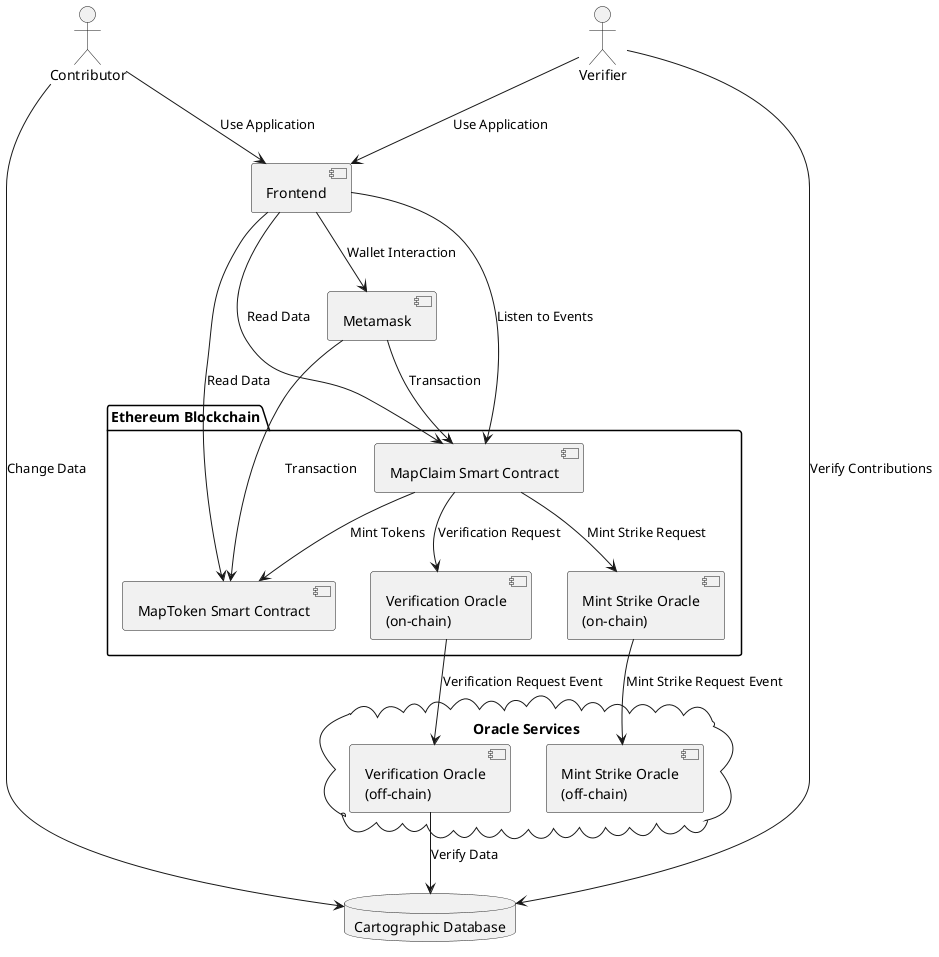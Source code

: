 @startuml
!define RECTANGLE class

package "Ethereum Blockchain" {
    [MapClaim Smart Contract] as MC
    [MapToken Smart Contract] as MT
    [Mint Strike Oracle\n(on-chain)] as MSON
    [Verification Oracle\n(on-chain)] as VON
}

cloud "Oracle Services" as OS {
    [Mint Strike Oracle\n(off-chain)] as MSOF
    [Verification Oracle\n(off-chain)] as VOF
}

database "Cartographic Database" as OSM

[Frontend] as FE
[Metamask] as MM

actor Contributor as C
actor Verifier as V

C --> FE : Use Application
V --> FE : Use Application
FE --> MM : Wallet Interaction
MM --> MC : Transaction
MM --> MT : Transaction
FE --> MC : Read Data
FE --> MT : Read Data
MC --> MT : Mint Tokens
MC --> VON : Verification Request
MC --> MSON : Mint Strike Request
MSON --> MSOF : Mint Strike Request Event
VON --> VOF : Verification Request Event
VOF --> OSM : Verify Data
FE --> MC : Listen to Events

C --> OSM : Change Data
V --> OSM : Verify Contributions

@enduml
